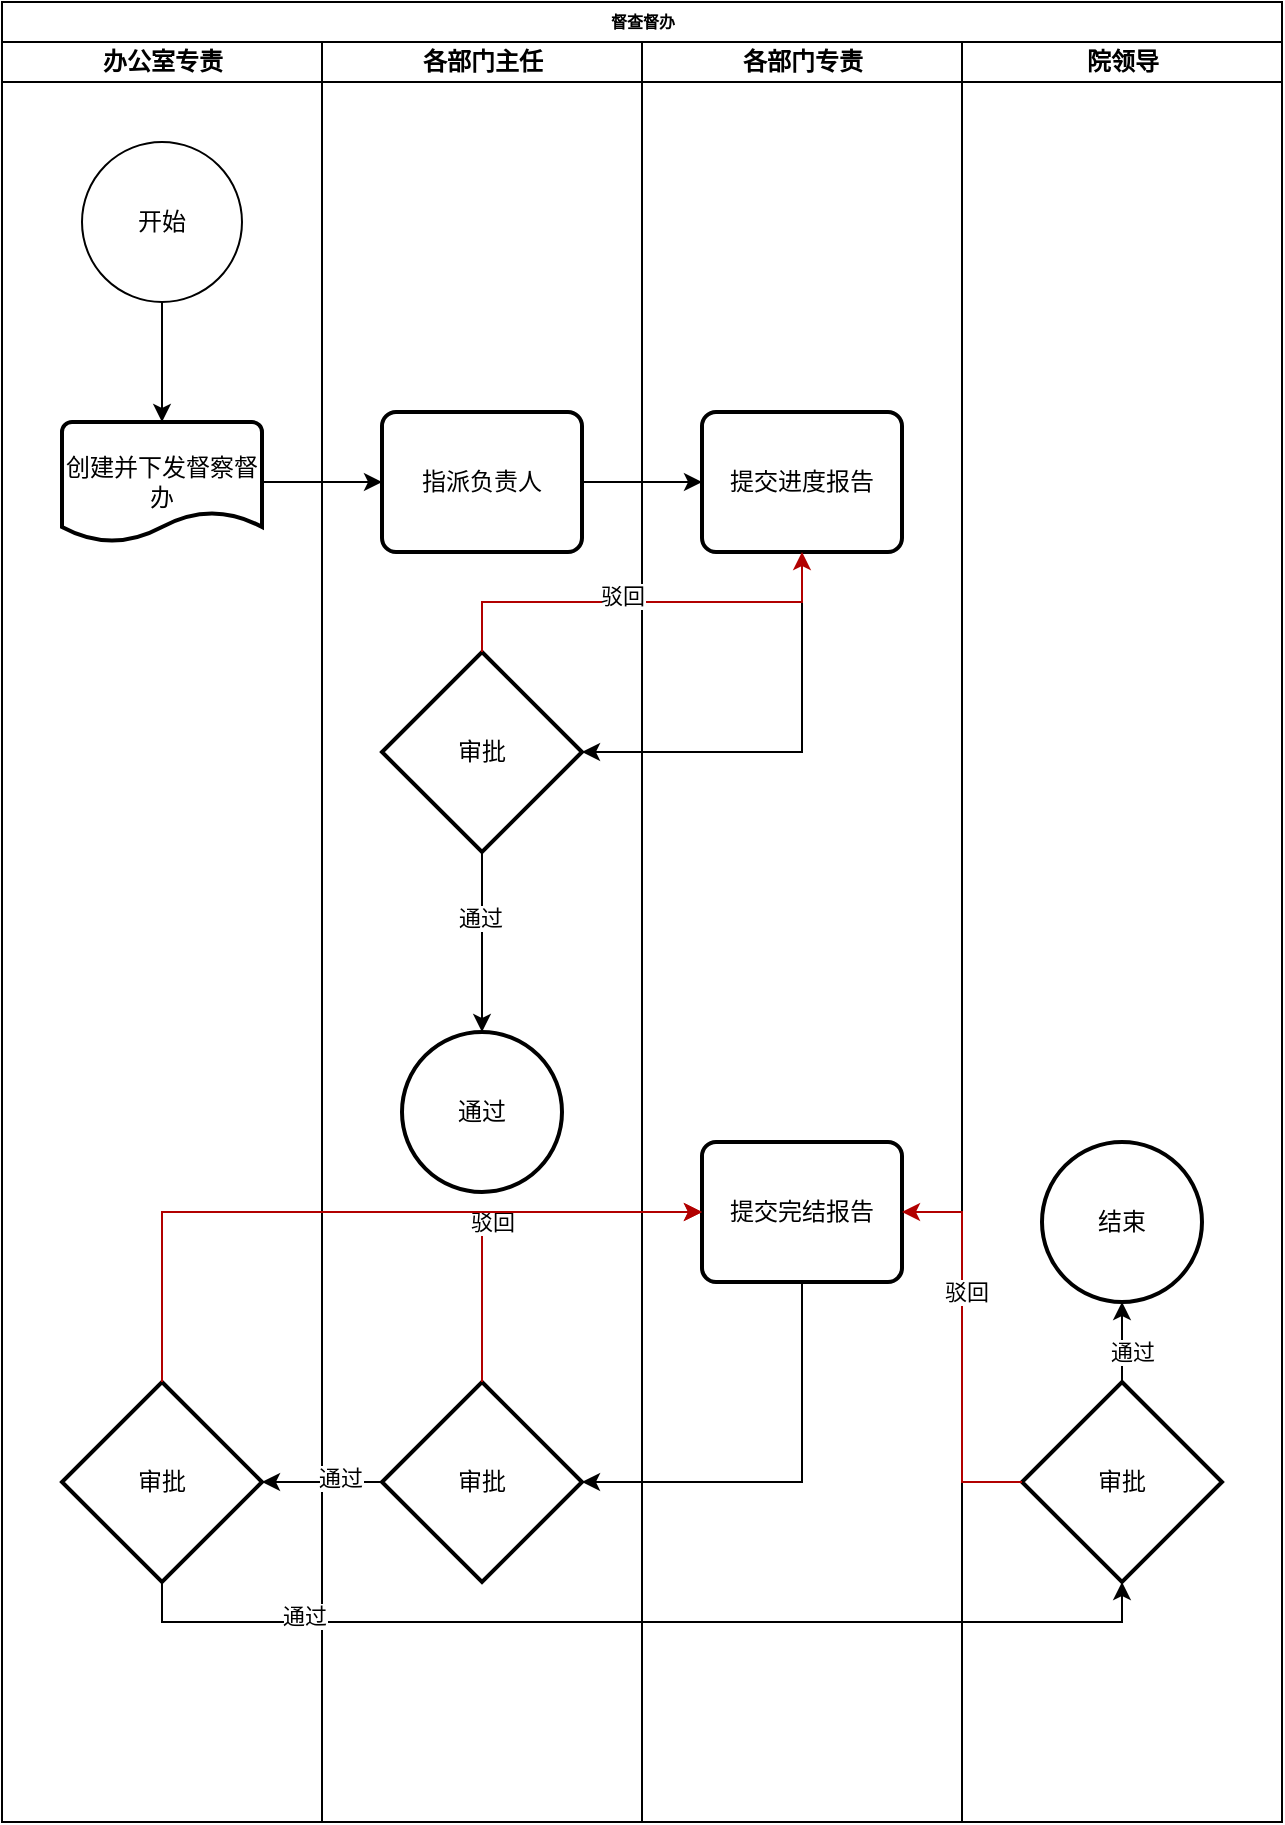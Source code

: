 <mxfile version="21.1.5" type="github">
  <diagram name="Page-1" id="74e2e168-ea6b-b213-b513-2b3c1d86103e">
    <mxGraphModel dx="1434" dy="788" grid="1" gridSize="10" guides="1" tooltips="1" connect="1" arrows="1" fold="1" page="1" pageScale="1" pageWidth="1100" pageHeight="850" background="none" math="0" shadow="0">
      <root>
        <mxCell id="0" />
        <mxCell id="1" parent="0" />
        <mxCell id="77e6c97f196da883-1" value="督查督办" style="swimlane;html=1;childLayout=stackLayout;startSize=20;rounded=0;shadow=0;labelBackgroundColor=none;strokeWidth=1;fontFamily=Verdana;fontSize=8;align=center;" parent="1" vertex="1">
          <mxGeometry x="70" y="40" width="640" height="910" as="geometry" />
        </mxCell>
        <mxCell id="77e6c97f196da883-2" value="办公室专责" style="swimlane;html=1;startSize=20;" parent="77e6c97f196da883-1" vertex="1">
          <mxGeometry y="20" width="160" height="890" as="geometry" />
        </mxCell>
        <mxCell id="BmSkhBdj2YqSlTDYUBln-6" style="edgeStyle=orthogonalEdgeStyle;rounded=0;orthogonalLoop=1;jettySize=auto;html=1;exitX=0.5;exitY=1;exitDx=0;exitDy=0;entryX=0.5;entryY=0;entryDx=0;entryDy=0;entryPerimeter=0;" edge="1" parent="77e6c97f196da883-2" source="BmSkhBdj2YqSlTDYUBln-3" target="BmSkhBdj2YqSlTDYUBln-4">
          <mxGeometry relative="1" as="geometry" />
        </mxCell>
        <mxCell id="BmSkhBdj2YqSlTDYUBln-3" value="开始" style="ellipse;whiteSpace=wrap;html=1;aspect=fixed;" vertex="1" parent="77e6c97f196da883-2">
          <mxGeometry x="40" y="50" width="80" height="80" as="geometry" />
        </mxCell>
        <mxCell id="BmSkhBdj2YqSlTDYUBln-4" value="创建并下发督察督办" style="strokeWidth=2;html=1;shape=mxgraph.flowchart.document2;whiteSpace=wrap;size=0.25;fontStyle=0" vertex="1" parent="77e6c97f196da883-2">
          <mxGeometry x="30" y="190" width="100" height="60" as="geometry" />
        </mxCell>
        <mxCell id="BmSkhBdj2YqSlTDYUBln-33" value="审批" style="strokeWidth=2;html=1;shape=mxgraph.flowchart.decision;whiteSpace=wrap;" vertex="1" parent="77e6c97f196da883-2">
          <mxGeometry x="30" y="670" width="100" height="100" as="geometry" />
        </mxCell>
        <mxCell id="77e6c97f196da883-3" value="各部门主任" style="swimlane;html=1;startSize=20;" parent="77e6c97f196da883-1" vertex="1">
          <mxGeometry x="160" y="20" width="160" height="890" as="geometry" />
        </mxCell>
        <mxCell id="BmSkhBdj2YqSlTDYUBln-12" value="指派负责人" style="rounded=1;whiteSpace=wrap;html=1;absoluteArcSize=1;arcSize=14;strokeWidth=2;" vertex="1" parent="77e6c97f196da883-3">
          <mxGeometry x="30" y="185" width="100" height="70" as="geometry" />
        </mxCell>
        <mxCell id="BmSkhBdj2YqSlTDYUBln-21" value="" style="edgeStyle=orthogonalEdgeStyle;rounded=0;orthogonalLoop=1;jettySize=auto;html=1;" edge="1" parent="77e6c97f196da883-3" source="BmSkhBdj2YqSlTDYUBln-17" target="BmSkhBdj2YqSlTDYUBln-20">
          <mxGeometry relative="1" as="geometry" />
        </mxCell>
        <mxCell id="BmSkhBdj2YqSlTDYUBln-25" value="通过" style="edgeLabel;html=1;align=center;verticalAlign=middle;resizable=0;points=[];" vertex="1" connectable="0" parent="BmSkhBdj2YqSlTDYUBln-21">
          <mxGeometry x="-0.267" y="-1" relative="1" as="geometry">
            <mxPoint as="offset" />
          </mxGeometry>
        </mxCell>
        <mxCell id="BmSkhBdj2YqSlTDYUBln-17" value="审批" style="strokeWidth=2;html=1;shape=mxgraph.flowchart.decision;whiteSpace=wrap;" vertex="1" parent="77e6c97f196da883-3">
          <mxGeometry x="30" y="305" width="100" height="100" as="geometry" />
        </mxCell>
        <mxCell id="BmSkhBdj2YqSlTDYUBln-20" value="通过" style="ellipse;whiteSpace=wrap;html=1;strokeWidth=2;" vertex="1" parent="77e6c97f196da883-3">
          <mxGeometry x="40" y="495" width="80" height="80" as="geometry" />
        </mxCell>
        <mxCell id="BmSkhBdj2YqSlTDYUBln-30" value="审批" style="strokeWidth=2;html=1;shape=mxgraph.flowchart.decision;whiteSpace=wrap;" vertex="1" parent="77e6c97f196da883-3">
          <mxGeometry x="30" y="670" width="100" height="100" as="geometry" />
        </mxCell>
        <mxCell id="77e6c97f196da883-4" value="各部门专责" style="swimlane;html=1;startSize=20;" parent="77e6c97f196da883-1" vertex="1">
          <mxGeometry x="320" y="20" width="160" height="890" as="geometry" />
        </mxCell>
        <mxCell id="BmSkhBdj2YqSlTDYUBln-13" value="提交进度报告" style="rounded=1;whiteSpace=wrap;html=1;absoluteArcSize=1;arcSize=14;strokeWidth=2;" vertex="1" parent="77e6c97f196da883-4">
          <mxGeometry x="30" y="185" width="100" height="70" as="geometry" />
        </mxCell>
        <mxCell id="BmSkhBdj2YqSlTDYUBln-27" value="提交完结报告" style="rounded=1;whiteSpace=wrap;html=1;absoluteArcSize=1;arcSize=14;strokeWidth=2;" vertex="1" parent="77e6c97f196da883-4">
          <mxGeometry x="30" y="550" width="100" height="70" as="geometry" />
        </mxCell>
        <mxCell id="77e6c97f196da883-6" value="院领导" style="swimlane;html=1;startSize=20;" parent="77e6c97f196da883-1" vertex="1">
          <mxGeometry x="480" y="20" width="160" height="890" as="geometry" />
        </mxCell>
        <mxCell id="BmSkhBdj2YqSlTDYUBln-41" value="" style="edgeStyle=orthogonalEdgeStyle;rounded=0;orthogonalLoop=1;jettySize=auto;html=1;" edge="1" parent="77e6c97f196da883-6" source="BmSkhBdj2YqSlTDYUBln-34" target="BmSkhBdj2YqSlTDYUBln-40">
          <mxGeometry relative="1" as="geometry" />
        </mxCell>
        <mxCell id="BmSkhBdj2YqSlTDYUBln-52" value="通过" style="edgeLabel;html=1;align=center;verticalAlign=middle;resizable=0;points=[];" vertex="1" connectable="0" parent="BmSkhBdj2YqSlTDYUBln-41">
          <mxGeometry x="-0.248" y="-5" relative="1" as="geometry">
            <mxPoint as="offset" />
          </mxGeometry>
        </mxCell>
        <mxCell id="BmSkhBdj2YqSlTDYUBln-34" value="审批" style="strokeWidth=2;html=1;shape=mxgraph.flowchart.decision;whiteSpace=wrap;" vertex="1" parent="77e6c97f196da883-6">
          <mxGeometry x="30" y="670" width="100" height="100" as="geometry" />
        </mxCell>
        <mxCell id="BmSkhBdj2YqSlTDYUBln-40" value="结束" style="ellipse;whiteSpace=wrap;html=1;strokeWidth=2;" vertex="1" parent="77e6c97f196da883-6">
          <mxGeometry x="40" y="550" width="80" height="80" as="geometry" />
        </mxCell>
        <mxCell id="BmSkhBdj2YqSlTDYUBln-14" style="edgeStyle=orthogonalEdgeStyle;rounded=0;orthogonalLoop=1;jettySize=auto;html=1;exitX=1;exitY=0.5;exitDx=0;exitDy=0;exitPerimeter=0;" edge="1" parent="77e6c97f196da883-1" source="BmSkhBdj2YqSlTDYUBln-4" target="BmSkhBdj2YqSlTDYUBln-12">
          <mxGeometry relative="1" as="geometry" />
        </mxCell>
        <mxCell id="BmSkhBdj2YqSlTDYUBln-15" style="edgeStyle=orthogonalEdgeStyle;rounded=0;orthogonalLoop=1;jettySize=auto;html=1;exitX=1;exitY=0.5;exitDx=0;exitDy=0;entryX=0;entryY=0.5;entryDx=0;entryDy=0;" edge="1" parent="77e6c97f196da883-1" source="BmSkhBdj2YqSlTDYUBln-12" target="BmSkhBdj2YqSlTDYUBln-13">
          <mxGeometry relative="1" as="geometry" />
        </mxCell>
        <mxCell id="BmSkhBdj2YqSlTDYUBln-18" style="edgeStyle=orthogonalEdgeStyle;rounded=0;orthogonalLoop=1;jettySize=auto;html=1;exitX=0.5;exitY=1;exitDx=0;exitDy=0;entryX=1;entryY=0.5;entryDx=0;entryDy=0;entryPerimeter=0;" edge="1" parent="77e6c97f196da883-1" source="BmSkhBdj2YqSlTDYUBln-13" target="BmSkhBdj2YqSlTDYUBln-17">
          <mxGeometry relative="1" as="geometry" />
        </mxCell>
        <mxCell id="BmSkhBdj2YqSlTDYUBln-23" style="edgeStyle=orthogonalEdgeStyle;rounded=0;orthogonalLoop=1;jettySize=auto;html=1;exitX=0.5;exitY=0;exitDx=0;exitDy=0;exitPerimeter=0;entryX=0.5;entryY=1;entryDx=0;entryDy=0;fontColor=#FF3333;fillColor=#e51400;strokeColor=#B20000;" edge="1" parent="77e6c97f196da883-1" source="BmSkhBdj2YqSlTDYUBln-17" target="BmSkhBdj2YqSlTDYUBln-13">
          <mxGeometry relative="1" as="geometry" />
        </mxCell>
        <mxCell id="BmSkhBdj2YqSlTDYUBln-24" value="驳回" style="edgeLabel;html=1;align=center;verticalAlign=middle;resizable=0;points=[];" vertex="1" connectable="0" parent="BmSkhBdj2YqSlTDYUBln-23">
          <mxGeometry x="-0.095" y="3" relative="1" as="geometry">
            <mxPoint as="offset" />
          </mxGeometry>
        </mxCell>
        <mxCell id="BmSkhBdj2YqSlTDYUBln-31" style="edgeStyle=orthogonalEdgeStyle;rounded=0;orthogonalLoop=1;jettySize=auto;html=1;exitX=0.5;exitY=1;exitDx=0;exitDy=0;entryX=1;entryY=0.5;entryDx=0;entryDy=0;entryPerimeter=0;" edge="1" parent="77e6c97f196da883-1" source="BmSkhBdj2YqSlTDYUBln-27" target="BmSkhBdj2YqSlTDYUBln-30">
          <mxGeometry relative="1" as="geometry" />
        </mxCell>
        <mxCell id="BmSkhBdj2YqSlTDYUBln-42" style="edgeStyle=orthogonalEdgeStyle;rounded=0;orthogonalLoop=1;jettySize=auto;html=1;exitX=0.5;exitY=0;exitDx=0;exitDy=0;exitPerimeter=0;entryX=0;entryY=0.5;entryDx=0;entryDy=0;fillColor=#e51400;strokeColor=#B20000;" edge="1" parent="77e6c97f196da883-1" source="BmSkhBdj2YqSlTDYUBln-30" target="BmSkhBdj2YqSlTDYUBln-27">
          <mxGeometry relative="1" as="geometry" />
        </mxCell>
        <mxCell id="BmSkhBdj2YqSlTDYUBln-43" value="驳回" style="edgeLabel;html=1;align=center;verticalAlign=middle;resizable=0;points=[];" vertex="1" connectable="0" parent="BmSkhBdj2YqSlTDYUBln-42">
          <mxGeometry x="-0.077" y="-5" relative="1" as="geometry">
            <mxPoint as="offset" />
          </mxGeometry>
        </mxCell>
        <mxCell id="BmSkhBdj2YqSlTDYUBln-36" value="" style="edgeStyle=orthogonalEdgeStyle;rounded=0;orthogonalLoop=1;jettySize=auto;html=1;exitX=0;exitY=0.5;exitDx=0;exitDy=0;exitPerimeter=0;entryX=1;entryY=0.5;entryDx=0;entryDy=0;entryPerimeter=0;" edge="1" parent="77e6c97f196da883-1" source="BmSkhBdj2YqSlTDYUBln-30" target="BmSkhBdj2YqSlTDYUBln-33">
          <mxGeometry relative="1" as="geometry">
            <Array as="points">
              <mxPoint x="130" y="740" />
              <mxPoint x="130" y="740" />
            </Array>
          </mxGeometry>
        </mxCell>
        <mxCell id="BmSkhBdj2YqSlTDYUBln-45" value="通过" style="edgeLabel;html=1;align=center;verticalAlign=middle;resizable=0;points=[];" vertex="1" connectable="0" parent="BmSkhBdj2YqSlTDYUBln-36">
          <mxGeometry x="-0.28" y="-2" relative="1" as="geometry">
            <mxPoint as="offset" />
          </mxGeometry>
        </mxCell>
        <mxCell id="BmSkhBdj2YqSlTDYUBln-37" style="edgeStyle=orthogonalEdgeStyle;rounded=0;orthogonalLoop=1;jettySize=auto;html=1;exitX=0.5;exitY=1;exitDx=0;exitDy=0;exitPerimeter=0;entryX=0.5;entryY=1;entryDx=0;entryDy=0;entryPerimeter=0;" edge="1" parent="77e6c97f196da883-1" source="BmSkhBdj2YqSlTDYUBln-33" target="BmSkhBdj2YqSlTDYUBln-34">
          <mxGeometry relative="1" as="geometry" />
        </mxCell>
        <mxCell id="BmSkhBdj2YqSlTDYUBln-44" value="通过" style="edgeLabel;html=1;align=center;verticalAlign=middle;resizable=0;points=[];" vertex="1" connectable="0" parent="BmSkhBdj2YqSlTDYUBln-37">
          <mxGeometry x="-0.65" y="3" relative="1" as="geometry">
            <mxPoint as="offset" />
          </mxGeometry>
        </mxCell>
        <mxCell id="BmSkhBdj2YqSlTDYUBln-49" style="edgeStyle=orthogonalEdgeStyle;rounded=0;orthogonalLoop=1;jettySize=auto;html=1;exitX=0.5;exitY=0;exitDx=0;exitDy=0;exitPerimeter=0;entryX=0;entryY=0.5;entryDx=0;entryDy=0;fillColor=#e51400;strokeColor=#B20000;" edge="1" parent="77e6c97f196da883-1" source="BmSkhBdj2YqSlTDYUBln-33" target="BmSkhBdj2YqSlTDYUBln-27">
          <mxGeometry relative="1" as="geometry" />
        </mxCell>
        <mxCell id="BmSkhBdj2YqSlTDYUBln-50" style="edgeStyle=orthogonalEdgeStyle;rounded=0;orthogonalLoop=1;jettySize=auto;html=1;exitX=0;exitY=0.5;exitDx=0;exitDy=0;exitPerimeter=0;entryX=1;entryY=0.5;entryDx=0;entryDy=0;fillColor=#e51400;strokeColor=#B20000;" edge="1" parent="77e6c97f196da883-1" source="BmSkhBdj2YqSlTDYUBln-34" target="BmSkhBdj2YqSlTDYUBln-27">
          <mxGeometry relative="1" as="geometry" />
        </mxCell>
        <mxCell id="BmSkhBdj2YqSlTDYUBln-51" value="驳回" style="edgeLabel;html=1;align=center;verticalAlign=middle;resizable=0;points=[];" vertex="1" connectable="0" parent="BmSkhBdj2YqSlTDYUBln-50">
          <mxGeometry x="0.282" y="-2" relative="1" as="geometry">
            <mxPoint as="offset" />
          </mxGeometry>
        </mxCell>
      </root>
    </mxGraphModel>
  </diagram>
</mxfile>
